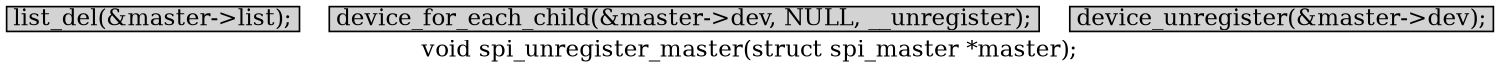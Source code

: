 digraph spi_unregister_master{
		label="void spi_unregister_master(struct spi_master *master);";
		
        size="10,18";
        ratio=filled;
        
		node[style=filled, shape = box, margin="0.05,0.005",height="0.1",width="0.1"];

		list_del[label="list_del(&master->list);"];
		device_for_each_child[label="device_for_each_child(&master->dev, NULL, __unregister);"];
		device_unregister[label="device_unregister(&master->dev);"];

}
